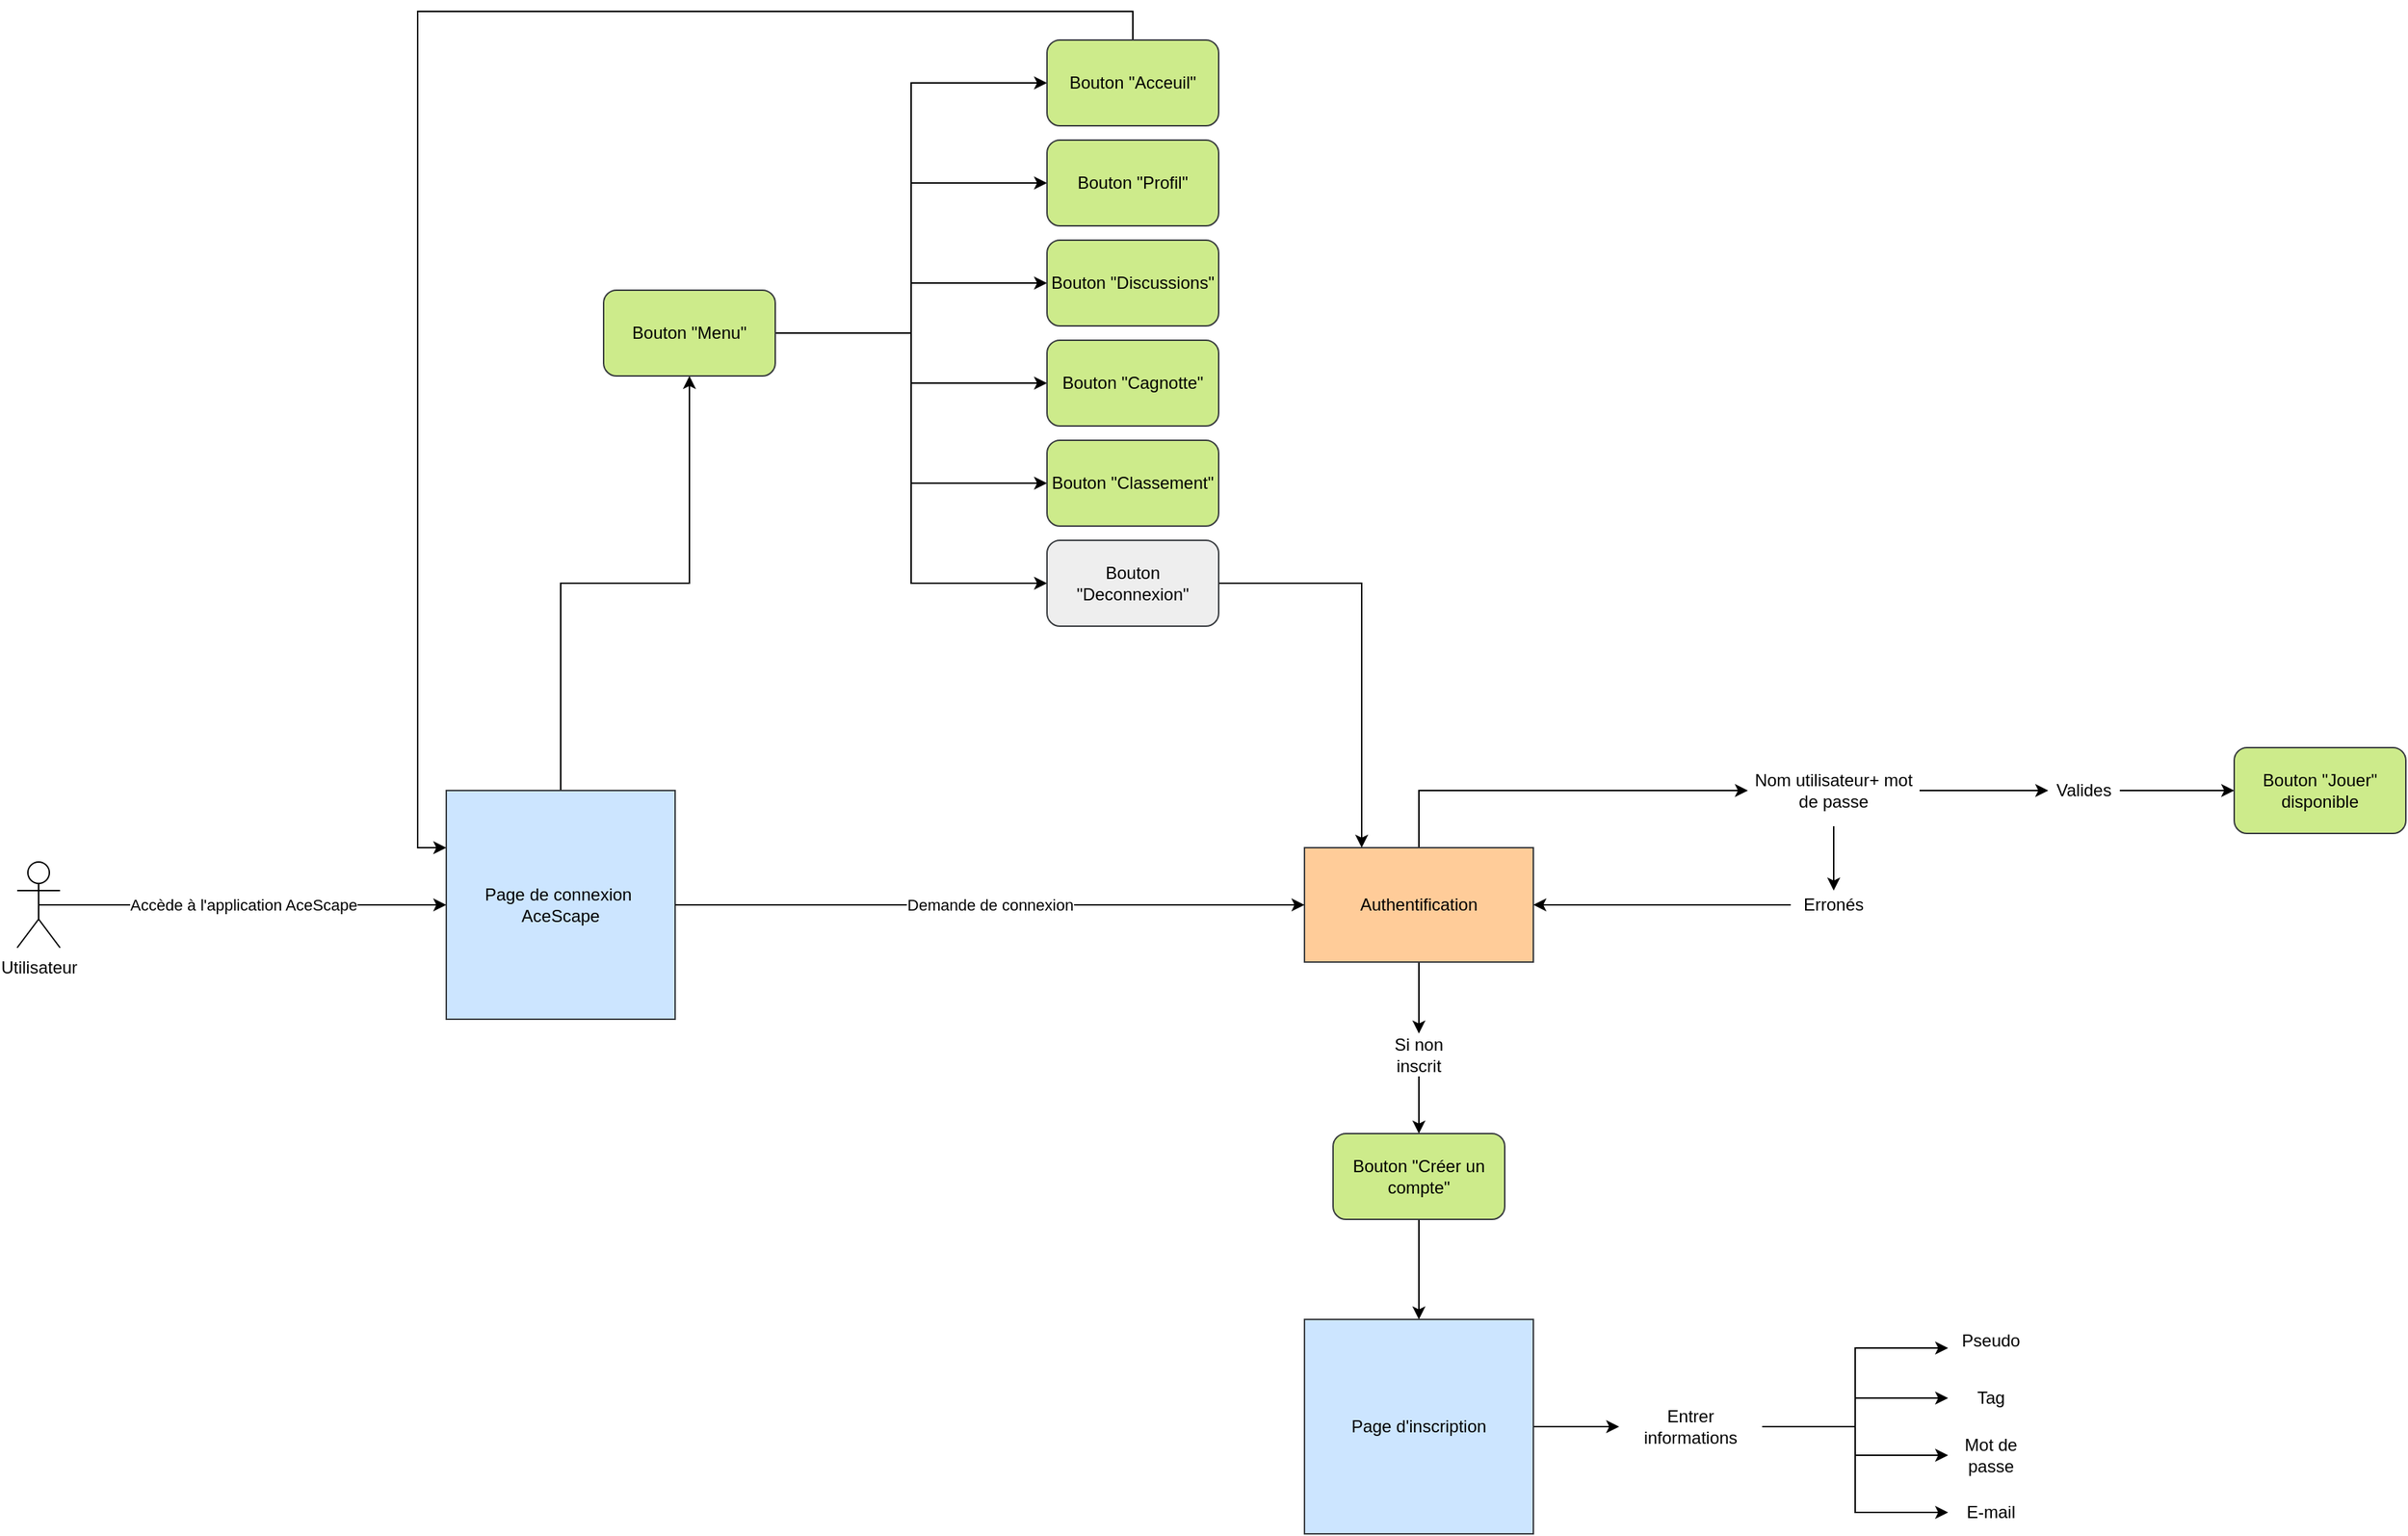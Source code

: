 <mxfile version="24.3.1" type="github">
  <diagram name="Page-1" id="BRHi-uayzUta_yZaCrEU">
    <mxGraphModel dx="2333" dy="1240" grid="1" gridSize="10" guides="1" tooltips="1" connect="1" arrows="1" fold="1" page="1" pageScale="1" pageWidth="10000" pageHeight="10000" math="0" shadow="0">
      <root>
        <mxCell id="0" />
        <mxCell id="1" parent="0" />
        <mxCell id="Er9I0CSSIA02y8WoevbZ-6" style="edgeStyle=orthogonalEdgeStyle;rounded=0;orthogonalLoop=1;jettySize=auto;html=1;exitX=0.5;exitY=1;exitDx=0;exitDy=0;entryX=0.5;entryY=0;entryDx=0;entryDy=0;" edge="1" parent="1" source="Er9I0CSSIA02y8WoevbZ-1" target="Er9I0CSSIA02y8WoevbZ-5">
          <mxGeometry relative="1" as="geometry" />
        </mxCell>
        <mxCell id="Er9I0CSSIA02y8WoevbZ-22" style="edgeStyle=orthogonalEdgeStyle;rounded=0;orthogonalLoop=1;jettySize=auto;html=1;exitX=0.5;exitY=0;exitDx=0;exitDy=0;entryX=0;entryY=0.5;entryDx=0;entryDy=0;" edge="1" parent="1" source="Er9I0CSSIA02y8WoevbZ-1" target="Er9I0CSSIA02y8WoevbZ-8">
          <mxGeometry relative="1" as="geometry" />
        </mxCell>
        <mxCell id="Er9I0CSSIA02y8WoevbZ-1" value="Authentification" style="rounded=0;whiteSpace=wrap;html=1;fillColor=#ffcc99;strokeColor=#36393d;" vertex="1" parent="1">
          <mxGeometry x="980" y="680" width="160" height="80" as="geometry" />
        </mxCell>
        <mxCell id="Er9I0CSSIA02y8WoevbZ-27" style="edgeStyle=orthogonalEdgeStyle;rounded=0;orthogonalLoop=1;jettySize=auto;html=1;exitX=0.5;exitY=1;exitDx=0;exitDy=0;entryX=0.5;entryY=0;entryDx=0;entryDy=0;" edge="1" parent="1" source="Er9I0CSSIA02y8WoevbZ-5" target="Er9I0CSSIA02y8WoevbZ-26">
          <mxGeometry relative="1" as="geometry" />
        </mxCell>
        <mxCell id="Er9I0CSSIA02y8WoevbZ-5" value="Si non inscrit" style="text;html=1;align=center;verticalAlign=middle;whiteSpace=wrap;rounded=0;" vertex="1" parent="1">
          <mxGeometry x="1030" y="810" width="60" height="30" as="geometry" />
        </mxCell>
        <mxCell id="Er9I0CSSIA02y8WoevbZ-16" style="edgeStyle=orthogonalEdgeStyle;rounded=0;orthogonalLoop=1;jettySize=auto;html=1;exitX=1;exitY=0.5;exitDx=0;exitDy=0;" edge="1" parent="1" source="Er9I0CSSIA02y8WoevbZ-8" target="Er9I0CSSIA02y8WoevbZ-13">
          <mxGeometry relative="1" as="geometry" />
        </mxCell>
        <mxCell id="Er9I0CSSIA02y8WoevbZ-19" style="edgeStyle=orthogonalEdgeStyle;rounded=0;orthogonalLoop=1;jettySize=auto;html=1;exitX=0.5;exitY=1;exitDx=0;exitDy=0;entryX=0.5;entryY=0;entryDx=0;entryDy=0;" edge="1" parent="1" source="Er9I0CSSIA02y8WoevbZ-8" target="Er9I0CSSIA02y8WoevbZ-14">
          <mxGeometry relative="1" as="geometry" />
        </mxCell>
        <mxCell id="Er9I0CSSIA02y8WoevbZ-8" value=" Nom utilisateur+ mot de passe" style="text;html=1;align=center;verticalAlign=middle;whiteSpace=wrap;rounded=0;" vertex="1" parent="1">
          <mxGeometry x="1290" y="615" width="120" height="50" as="geometry" />
        </mxCell>
        <mxCell id="Er9I0CSSIA02y8WoevbZ-25" style="edgeStyle=orthogonalEdgeStyle;rounded=0;orthogonalLoop=1;jettySize=auto;html=1;exitX=1;exitY=0.5;exitDx=0;exitDy=0;" edge="1" parent="1" source="Er9I0CSSIA02y8WoevbZ-13" target="Er9I0CSSIA02y8WoevbZ-24">
          <mxGeometry relative="1" as="geometry" />
        </mxCell>
        <mxCell id="Er9I0CSSIA02y8WoevbZ-13" value="Valides" style="text;html=1;align=center;verticalAlign=middle;whiteSpace=wrap;rounded=0;" vertex="1" parent="1">
          <mxGeometry x="1500" y="630" width="50" height="20" as="geometry" />
        </mxCell>
        <mxCell id="Er9I0CSSIA02y8WoevbZ-23" style="edgeStyle=orthogonalEdgeStyle;rounded=0;orthogonalLoop=1;jettySize=auto;html=1;exitX=0;exitY=0.5;exitDx=0;exitDy=0;entryX=1;entryY=0.5;entryDx=0;entryDy=0;" edge="1" parent="1" source="Er9I0CSSIA02y8WoevbZ-14" target="Er9I0CSSIA02y8WoevbZ-1">
          <mxGeometry relative="1" as="geometry" />
        </mxCell>
        <mxCell id="Er9I0CSSIA02y8WoevbZ-14" value="Erronés" style="text;html=1;align=center;verticalAlign=middle;whiteSpace=wrap;rounded=0;" vertex="1" parent="1">
          <mxGeometry x="1320" y="710" width="60" height="20" as="geometry" />
        </mxCell>
        <mxCell id="Er9I0CSSIA02y8WoevbZ-24" value="Bouton &quot;Jouer&quot; disponible" style="rounded=1;whiteSpace=wrap;html=1;fillColor=#cdeb8b;strokeColor=#36393d;" vertex="1" parent="1">
          <mxGeometry x="1630" y="610" width="120" height="60" as="geometry" />
        </mxCell>
        <mxCell id="Er9I0CSSIA02y8WoevbZ-77" style="edgeStyle=orthogonalEdgeStyle;rounded=0;orthogonalLoop=1;jettySize=auto;html=1;exitX=0.5;exitY=1;exitDx=0;exitDy=0;entryX=0.5;entryY=0;entryDx=0;entryDy=0;" edge="1" parent="1" source="Er9I0CSSIA02y8WoevbZ-26" target="Er9I0CSSIA02y8WoevbZ-28">
          <mxGeometry relative="1" as="geometry" />
        </mxCell>
        <mxCell id="Er9I0CSSIA02y8WoevbZ-26" value="Bouton &quot;Créer un compte&quot;" style="rounded=1;whiteSpace=wrap;html=1;fillColor=#cdeb8b;strokeColor=#36393d;" vertex="1" parent="1">
          <mxGeometry x="1000" y="880" width="120" height="60" as="geometry" />
        </mxCell>
        <mxCell id="Er9I0CSSIA02y8WoevbZ-37" style="edgeStyle=orthogonalEdgeStyle;rounded=0;orthogonalLoop=1;jettySize=auto;html=1;exitX=1;exitY=0.5;exitDx=0;exitDy=0;entryX=0;entryY=0.5;entryDx=0;entryDy=0;" edge="1" parent="1" source="Er9I0CSSIA02y8WoevbZ-28" target="Er9I0CSSIA02y8WoevbZ-30">
          <mxGeometry relative="1" as="geometry" />
        </mxCell>
        <mxCell id="Er9I0CSSIA02y8WoevbZ-28" value="Page d&#39;inscription" style="rounded=0;whiteSpace=wrap;html=1;fillColor=#cce5ff;strokeColor=#36393d;" vertex="1" parent="1">
          <mxGeometry x="980" y="1010" width="160" height="150" as="geometry" />
        </mxCell>
        <mxCell id="Er9I0CSSIA02y8WoevbZ-40" style="edgeStyle=orthogonalEdgeStyle;rounded=0;orthogonalLoop=1;jettySize=auto;html=1;exitX=1;exitY=0.5;exitDx=0;exitDy=0;" edge="1" parent="1" source="Er9I0CSSIA02y8WoevbZ-30" target="Er9I0CSSIA02y8WoevbZ-33">
          <mxGeometry relative="1" as="geometry" />
        </mxCell>
        <mxCell id="Er9I0CSSIA02y8WoevbZ-41" style="edgeStyle=orthogonalEdgeStyle;rounded=0;orthogonalLoop=1;jettySize=auto;html=1;exitX=1;exitY=0.5;exitDx=0;exitDy=0;entryX=0;entryY=0.5;entryDx=0;entryDy=0;" edge="1" parent="1" source="Er9I0CSSIA02y8WoevbZ-30" target="Er9I0CSSIA02y8WoevbZ-35">
          <mxGeometry relative="1" as="geometry" />
        </mxCell>
        <mxCell id="Er9I0CSSIA02y8WoevbZ-42" style="edgeStyle=orthogonalEdgeStyle;rounded=0;orthogonalLoop=1;jettySize=auto;html=1;exitX=1;exitY=0.5;exitDx=0;exitDy=0;entryX=0;entryY=0.5;entryDx=0;entryDy=0;" edge="1" parent="1" source="Er9I0CSSIA02y8WoevbZ-30" target="Er9I0CSSIA02y8WoevbZ-34">
          <mxGeometry relative="1" as="geometry" />
        </mxCell>
        <mxCell id="Er9I0CSSIA02y8WoevbZ-30" value="Entrer informations" style="text;html=1;align=center;verticalAlign=middle;whiteSpace=wrap;rounded=0;" vertex="1" parent="1">
          <mxGeometry x="1200" y="1065" width="100" height="40" as="geometry" />
        </mxCell>
        <mxCell id="Er9I0CSSIA02y8WoevbZ-32" value="Pseudo" style="text;html=1;align=center;verticalAlign=middle;whiteSpace=wrap;rounded=0;" vertex="1" parent="1">
          <mxGeometry x="1430" y="1010" width="60" height="30" as="geometry" />
        </mxCell>
        <mxCell id="Er9I0CSSIA02y8WoevbZ-33" value="&lt;div&gt;Tag&lt;/div&gt;" style="text;html=1;align=center;verticalAlign=middle;whiteSpace=wrap;rounded=0;" vertex="1" parent="1">
          <mxGeometry x="1430" y="1050" width="60" height="30" as="geometry" />
        </mxCell>
        <mxCell id="Er9I0CSSIA02y8WoevbZ-34" value="&lt;div&gt;E-mail&lt;/div&gt;" style="text;html=1;align=center;verticalAlign=middle;whiteSpace=wrap;rounded=0;" vertex="1" parent="1">
          <mxGeometry x="1430" y="1130" width="60" height="30" as="geometry" />
        </mxCell>
        <mxCell id="Er9I0CSSIA02y8WoevbZ-35" value="Mot de passe" style="text;html=1;align=center;verticalAlign=middle;whiteSpace=wrap;rounded=0;" vertex="1" parent="1">
          <mxGeometry x="1430" y="1090" width="60" height="30" as="geometry" />
        </mxCell>
        <mxCell id="Er9I0CSSIA02y8WoevbZ-39" style="edgeStyle=orthogonalEdgeStyle;rounded=0;orthogonalLoop=1;jettySize=auto;html=1;exitX=1;exitY=0.5;exitDx=0;exitDy=0;entryX=0;entryY=0.667;entryDx=0;entryDy=0;entryPerimeter=0;" edge="1" parent="1" source="Er9I0CSSIA02y8WoevbZ-30" target="Er9I0CSSIA02y8WoevbZ-32">
          <mxGeometry relative="1" as="geometry" />
        </mxCell>
        <mxCell id="Er9I0CSSIA02y8WoevbZ-47" style="edgeStyle=orthogonalEdgeStyle;rounded=0;orthogonalLoop=1;jettySize=auto;html=1;exitX=0.5;exitY=0;exitDx=0;exitDy=0;entryX=0.5;entryY=1;entryDx=0;entryDy=0;" edge="1" parent="1" source="Er9I0CSSIA02y8WoevbZ-44" target="Er9I0CSSIA02y8WoevbZ-46">
          <mxGeometry relative="1" as="geometry" />
        </mxCell>
        <mxCell id="Er9I0CSSIA02y8WoevbZ-44" value="&lt;div&gt;Page de connexion&amp;nbsp;&lt;/div&gt;&lt;div&gt;AceScape &lt;/div&gt;" style="rounded=0;whiteSpace=wrap;html=1;fillColor=#cce5ff;strokeColor=#36393d;" vertex="1" parent="1">
          <mxGeometry x="380" y="640" width="160" height="160" as="geometry" />
        </mxCell>
        <mxCell id="Er9I0CSSIA02y8WoevbZ-57" style="edgeStyle=orthogonalEdgeStyle;rounded=0;orthogonalLoop=1;jettySize=auto;html=1;exitX=1;exitY=0.5;exitDx=0;exitDy=0;entryX=0;entryY=0.5;entryDx=0;entryDy=0;" edge="1" parent="1" source="Er9I0CSSIA02y8WoevbZ-46" target="Er9I0CSSIA02y8WoevbZ-51">
          <mxGeometry relative="1" as="geometry" />
        </mxCell>
        <mxCell id="Er9I0CSSIA02y8WoevbZ-58" style="edgeStyle=orthogonalEdgeStyle;rounded=0;orthogonalLoop=1;jettySize=auto;html=1;exitX=1;exitY=0.5;exitDx=0;exitDy=0;entryX=0;entryY=0.5;entryDx=0;entryDy=0;" edge="1" parent="1" source="Er9I0CSSIA02y8WoevbZ-46" target="Er9I0CSSIA02y8WoevbZ-52">
          <mxGeometry relative="1" as="geometry" />
        </mxCell>
        <mxCell id="Er9I0CSSIA02y8WoevbZ-59" style="edgeStyle=orthogonalEdgeStyle;rounded=0;orthogonalLoop=1;jettySize=auto;html=1;exitX=1;exitY=0.5;exitDx=0;exitDy=0;entryX=0;entryY=0.5;entryDx=0;entryDy=0;" edge="1" parent="1" source="Er9I0CSSIA02y8WoevbZ-46" target="Er9I0CSSIA02y8WoevbZ-53">
          <mxGeometry relative="1" as="geometry" />
        </mxCell>
        <mxCell id="Er9I0CSSIA02y8WoevbZ-60" style="edgeStyle=orthogonalEdgeStyle;rounded=0;orthogonalLoop=1;jettySize=auto;html=1;exitX=1;exitY=0.5;exitDx=0;exitDy=0;entryX=0;entryY=0.5;entryDx=0;entryDy=0;" edge="1" parent="1" source="Er9I0CSSIA02y8WoevbZ-46" target="Er9I0CSSIA02y8WoevbZ-54">
          <mxGeometry relative="1" as="geometry" />
        </mxCell>
        <mxCell id="Er9I0CSSIA02y8WoevbZ-61" style="edgeStyle=orthogonalEdgeStyle;rounded=0;orthogonalLoop=1;jettySize=auto;html=1;exitX=1;exitY=0.5;exitDx=0;exitDy=0;entryX=0;entryY=0.5;entryDx=0;entryDy=0;" edge="1" parent="1" source="Er9I0CSSIA02y8WoevbZ-46" target="Er9I0CSSIA02y8WoevbZ-55">
          <mxGeometry relative="1" as="geometry" />
        </mxCell>
        <mxCell id="Er9I0CSSIA02y8WoevbZ-62" style="edgeStyle=orthogonalEdgeStyle;rounded=0;orthogonalLoop=1;jettySize=auto;html=1;exitX=1;exitY=0.5;exitDx=0;exitDy=0;entryX=0;entryY=0.5;entryDx=0;entryDy=0;" edge="1" parent="1" source="Er9I0CSSIA02y8WoevbZ-46" target="Er9I0CSSIA02y8WoevbZ-56">
          <mxGeometry relative="1" as="geometry" />
        </mxCell>
        <mxCell id="Er9I0CSSIA02y8WoevbZ-46" value="Bouton &quot;Menu&quot;" style="rounded=1;whiteSpace=wrap;html=1;fillColor=#cdeb8b;strokeColor=#36393d;" vertex="1" parent="1">
          <mxGeometry x="490" y="290" width="120" height="60" as="geometry" />
        </mxCell>
        <mxCell id="Er9I0CSSIA02y8WoevbZ-68" style="edgeStyle=orthogonalEdgeStyle;rounded=0;orthogonalLoop=1;jettySize=auto;html=1;exitX=0.5;exitY=0;exitDx=0;exitDy=0;entryX=0;entryY=0.25;entryDx=0;entryDy=0;" edge="1" parent="1" source="Er9I0CSSIA02y8WoevbZ-51" target="Er9I0CSSIA02y8WoevbZ-44">
          <mxGeometry relative="1" as="geometry" />
        </mxCell>
        <mxCell id="Er9I0CSSIA02y8WoevbZ-51" value="Bouton &quot;Acceuil&quot;" style="rounded=1;whiteSpace=wrap;html=1;fillColor=#cdeb8b;strokeColor=#36393d;" vertex="1" parent="1">
          <mxGeometry x="800" y="115" width="120" height="60" as="geometry" />
        </mxCell>
        <mxCell id="Er9I0CSSIA02y8WoevbZ-52" value="Bouton &quot;Profil&quot;" style="rounded=1;whiteSpace=wrap;html=1;fillColor=#cdeb8b;strokeColor=#36393d;" vertex="1" parent="1">
          <mxGeometry x="800" y="185" width="120" height="60" as="geometry" />
        </mxCell>
        <mxCell id="Er9I0CSSIA02y8WoevbZ-53" value="Bouton &quot;Discussions&quot;" style="rounded=1;whiteSpace=wrap;html=1;fillColor=#cdeb8b;strokeColor=#36393d;" vertex="1" parent="1">
          <mxGeometry x="800" y="255" width="120" height="60" as="geometry" />
        </mxCell>
        <mxCell id="Er9I0CSSIA02y8WoevbZ-54" value="Bouton &quot;Cagnotte&quot;" style="rounded=1;whiteSpace=wrap;html=1;fillColor=#cdeb8b;strokeColor=#36393d;" vertex="1" parent="1">
          <mxGeometry x="800" y="325" width="120" height="60" as="geometry" />
        </mxCell>
        <mxCell id="Er9I0CSSIA02y8WoevbZ-55" value="Bouton &quot;Classement&quot;" style="rounded=1;whiteSpace=wrap;html=1;fillColor=#cdeb8b;strokeColor=#36393d;" vertex="1" parent="1">
          <mxGeometry x="800" y="395" width="120" height="60" as="geometry" />
        </mxCell>
        <mxCell id="Er9I0CSSIA02y8WoevbZ-63" style="edgeStyle=orthogonalEdgeStyle;rounded=0;orthogonalLoop=1;jettySize=auto;html=1;exitX=1;exitY=0.5;exitDx=0;exitDy=0;entryX=0.25;entryY=0;entryDx=0;entryDy=0;" edge="1" parent="1" source="Er9I0CSSIA02y8WoevbZ-56" target="Er9I0CSSIA02y8WoevbZ-1">
          <mxGeometry relative="1" as="geometry" />
        </mxCell>
        <mxCell id="Er9I0CSSIA02y8WoevbZ-56" value="Bouton &quot;Deconnexion&quot;" style="rounded=1;whiteSpace=wrap;html=1;fillColor=#eeeeee;strokeColor=#36393d;" vertex="1" parent="1">
          <mxGeometry x="800" y="465" width="120" height="60" as="geometry" />
        </mxCell>
        <mxCell id="Er9I0CSSIA02y8WoevbZ-64" value="Utilisateur" style="shape=umlActor;verticalLabelPosition=bottom;verticalAlign=top;html=1;outlineConnect=0;" vertex="1" parent="1">
          <mxGeometry x="80" y="690" width="30" height="60" as="geometry" />
        </mxCell>
        <mxCell id="Er9I0CSSIA02y8WoevbZ-70" value="" style="endArrow=classic;html=1;rounded=0;entryX=0;entryY=0.5;entryDx=0;entryDy=0;exitX=0.5;exitY=0.5;exitDx=0;exitDy=0;exitPerimeter=0;" edge="1" parent="1" source="Er9I0CSSIA02y8WoevbZ-64" target="Er9I0CSSIA02y8WoevbZ-44">
          <mxGeometry relative="1" as="geometry">
            <mxPoint x="140" y="719.47" as="sourcePoint" />
            <mxPoint x="240" y="719.47" as="targetPoint" />
          </mxGeometry>
        </mxCell>
        <mxCell id="Er9I0CSSIA02y8WoevbZ-71" value="Accède à l&#39;application AceScape" style="edgeLabel;resizable=0;html=1;;align=center;verticalAlign=middle;" connectable="0" vertex="1" parent="Er9I0CSSIA02y8WoevbZ-70">
          <mxGeometry relative="1" as="geometry" />
        </mxCell>
        <mxCell id="Er9I0CSSIA02y8WoevbZ-73" value="" style="endArrow=classic;html=1;rounded=0;exitX=1;exitY=0.5;exitDx=0;exitDy=0;entryX=0;entryY=0.5;entryDx=0;entryDy=0;" edge="1" parent="1" source="Er9I0CSSIA02y8WoevbZ-44" target="Er9I0CSSIA02y8WoevbZ-1">
          <mxGeometry relative="1" as="geometry">
            <mxPoint x="710" y="790" as="sourcePoint" />
            <mxPoint x="810" y="790" as="targetPoint" />
          </mxGeometry>
        </mxCell>
        <mxCell id="Er9I0CSSIA02y8WoevbZ-74" value="Demande de connexion" style="edgeLabel;resizable=0;html=1;;align=center;verticalAlign=middle;" connectable="0" vertex="1" parent="Er9I0CSSIA02y8WoevbZ-73">
          <mxGeometry relative="1" as="geometry" />
        </mxCell>
        <mxCell id="Er9I0CSSIA02y8WoevbZ-76" value="&lt;div&gt;&lt;br&gt;&lt;/div&gt;&lt;div&gt;&lt;br&gt;&lt;/div&gt;&lt;div&gt;&lt;br&gt;&lt;/div&gt;&lt;div&gt;&lt;br&gt;&lt;/div&gt;" style="edgeLabel;html=1;align=center;verticalAlign=middle;resizable=0;points=[];" vertex="1" connectable="0" parent="Er9I0CSSIA02y8WoevbZ-73">
          <mxGeometry x="-0.023" y="2" relative="1" as="geometry">
            <mxPoint as="offset" />
          </mxGeometry>
        </mxCell>
      </root>
    </mxGraphModel>
  </diagram>
</mxfile>
